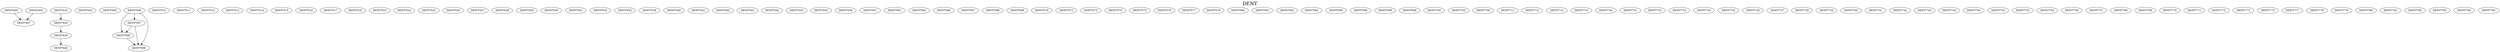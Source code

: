 digraph DENT {
labelloc = "t";
label = "DENT"
fontsize = 27;
"DHYG*405" -> "DENT*407"
"DHYG*435" -> "DENT*407"
"DENT*410"
"DENT*410" -> "DENT*420" [style=solid]
"DENT*420" -> "DENT*430" [style=solid]
"DENT*430" -> "DENT*440" [style=solid]
"DENT*504"
"DENT*505"
"DENT*506"
"DENT*506" -> "DENT*507" [style=solid]
"DENT*506" -> "DENT*508"
"DENT*507" -> "DENT*508"
"DENT*506" -> "DENT*509"
"DENT*507" -> "DENT*509"
"DENT*508" -> "DENT*509"
"DENT*510"
"DENT*511"
"DENT*512"
"DENT*513"
"DENT*514"
"DENT*515"
"DENT*516"
"DENT*517"
"DENT*518"
"DENT*523"
"DENT*524"
"DENT*525"
"DENT*526"
"DENT*527"
"DENT*528"
"DENT*529"
"DENT*530"
"DENT*531"
"DENT*532"
"DENT*533"
"DENT*539"
"DENT*540"
"DENT*541"
"DENT*542"
"DENT*543"
"DENT*544"
"DENT*553"
"DENT*555"
"DENT*556"
"DENT*557"
"DENT*561"
"DENT*565"
"DENT*566"
"DENT*567"
"DENT*568"
"DENT*569"
"DENT*570"
"DENT*572"
"DENT*573"
"DENT*574"
"DENT*575"
"DENT*576"
"DENT*577"
"DENT*578"
"DENT*584"
"DENT*591"
"DENT*592"
"DENT*594"
"DENT*595"
"DENT*596"
"DENT*599"
"DENT*649"
"DENT*700"
"DENT*703"
"DENT*706"
"DENT*711"
"DENT*712"
"DENT*713"
"DENT*715"
"DENT*720"
"DENT*721"
"DENT*722"
"DENT*723"
"DENT*724"
"DENT*725"
"DENT*726"
"DENT*727"
"DENT*729"
"DENT*734"
"DENT*740"
"DENT*741"
"DENT*742"
"DENT*743"
"DENT*744"
"DENT*750"
"DENT*752"
"DENT*753"
"DENT*755"
"DENT*756"
"DENT*757"
"DENT*760"
"DENT*769"
"DENT*770"
"DENT*771"
"DENT*772"
"DENT*773"
"DENT*775"
"DENT*777"
"DENT*778"
"DENT*779"
"DENT*780"
"DENT*781"
"DENT*782"
"DENT*783"
"DENT*784"
"DENT*785"
}
